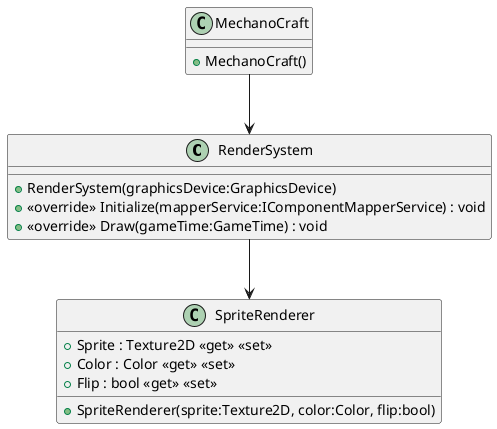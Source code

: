 @startuml
class RenderSystem {
    + RenderSystem(graphicsDevice:GraphicsDevice)
    + <<override>> Initialize(mapperService:IComponentMapperService) : void
    + <<override>> Draw(gameTime:GameTime) : void
}
RenderSystem --> SpriteRenderer
class SpriteRenderer {
    + Sprite : Texture2D <<get>> <<set>>
    + Color : Color <<get>> <<set>>
    + Flip : bool <<get>> <<set>>
    + SpriteRenderer(sprite:Texture2D, color:Color, flip:bool)
}

class MechanoCraft {
    + MechanoCraft()
}
MechanoCraft --> RenderSystem

@enduml
